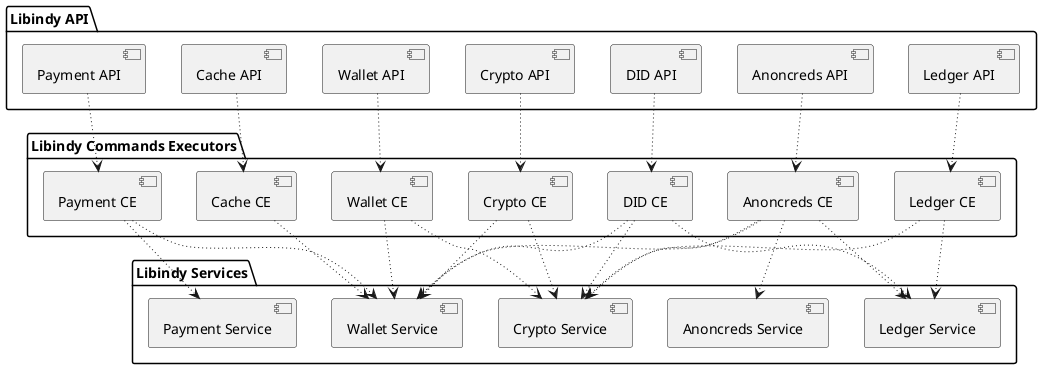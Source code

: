 @startuml

package "Libindy API" as la {
    [Anoncreds API] as anoncreds_api
    [Crypto API] as crypto_api
    [Cache API] as cache_api
    [DID API] as did_api
    [Ledger API] as ledger_api
    [Payment API] as payment_api
    [Wallet API] as wallet_api
}

package "Libindy Commands Executors" as lce {

     [Anoncreds CE] as anoncreds_ce
     [Crypto CE] as crypto_ce
     [Cache CE] as cache_ce
     [DID CE] as did_ce
     [Ledger CE] as ledger_ce
     [Payment CE] as payment_ce
     [Wallet CE] as wallet_ce

}

package "Libindy Services" as ls {
    [Anoncreds Service] as anoncreds_s
    [Crypto Service] as crypto_s
    [Ledger Service] as ledger_s
    [Payment Service] as payment_s
    [Wallet Service] as wallet_s

}


anoncreds_api ~~> anoncreds_ce
wallet_api ~~> wallet_ce
crypto_api ~~> crypto_ce
cache_api ~~> cache_ce
did_api ~~> did_ce
ledger_api ~~> ledger_ce
payment_api ~~> payment_ce

anoncreds_ce ~~> anoncreds_s
anoncreds_ce ~~> wallet_s
anoncreds_ce ~~> crypto_s
anoncreds_ce ~~> ledger_s

crypto_ce ~~> crypto_s
crypto_ce ~~> wallet_s

cache_ce ~~> wallet_s

did_ce ~~> crypto_s
did_ce ~~> ledger_s
did_ce ~~> wallet_s

ledger_ce ~~> crypto_s
ledger_ce ~~> ledger_s

payment_ce ~~> payment_s
payment_ce ~~> wallet_s

wallet_ce ~~> wallet_s
wallet_ce ~~> crypto_s

@enduml
